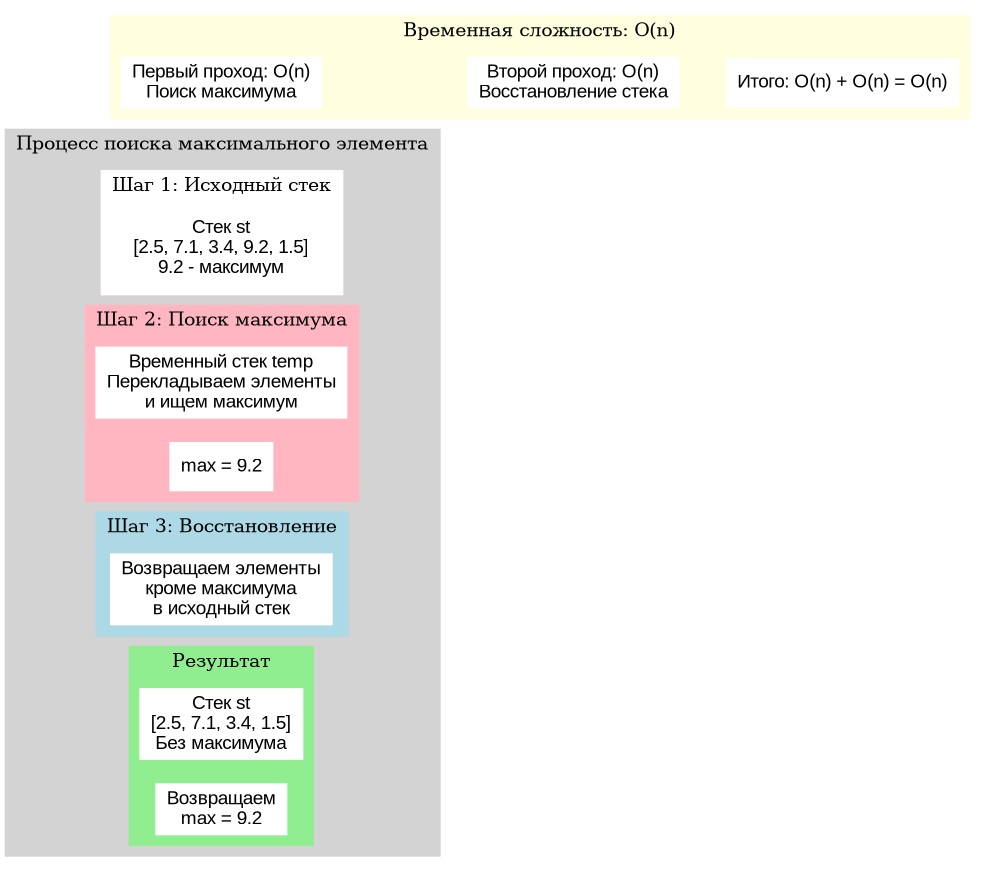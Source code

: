 @startdot
digraph G {
    rankdir=LR;
    node [shape=box, fontname="Arial"];
    
    subgraph cluster_process {
        label="Процесс поиска максимального элемента";
        style=filled;
        color=lightgrey;
        
        subgraph cluster_orig {
            label="Шаг 1: Исходный стек";
            style=filled;
            color=white;
            node [style=filled,color=white];
            
            s1 [label="Стек st\n[2.5, 7.1, 3.4, 9.2, 1.5]\n9.2 - максимум"];
        }
        
        subgraph cluster_temp {
            label="Шаг 2: Поиск максимума";
            style=filled;
            color=lightpink;
            node [style=filled,color=white];
            
            t1 [label="Временный стек temp\nПерекладываем элементы\nи ищем максимум"];
            t2 [label="max = 9.2"];
        }
        
        subgraph cluster_restore {
            label="Шаг 3: Восстановление";
            style=filled;
            color=lightblue;
            node [style=filled,color=white];
            
            r1 [label="Возвращаем элементы\nкроме максимума\nв исходный стек"];
        }
        
        subgraph cluster_result {
            label="Результат";
            style=filled;
            color=lightgreen;
            node [style=filled,color=white];
            
            result1 [label="Стек st\n[2.5, 7.1, 3.4, 1.5]\nБез максимума"];
            result2 [label="Возвращаем\nmax = 9.2"];
        }
    }
    
    subgraph cluster_complexity {
        label="Временная сложность: O(n)";
        style=filled;
        color=lightyellow;
        node [style=filled,color=white];
        
        c1 [label="Первый проход: O(n)\nПоиск максимума"];
        c2 [label="Второй проход: O(n)\nВосстановление стека"];
        c3 [label="Итого: O(n) + O(n) = O(n)"];
        
        c1 -> c2 -> c3 [style=invis];
    }
}
@enddot
